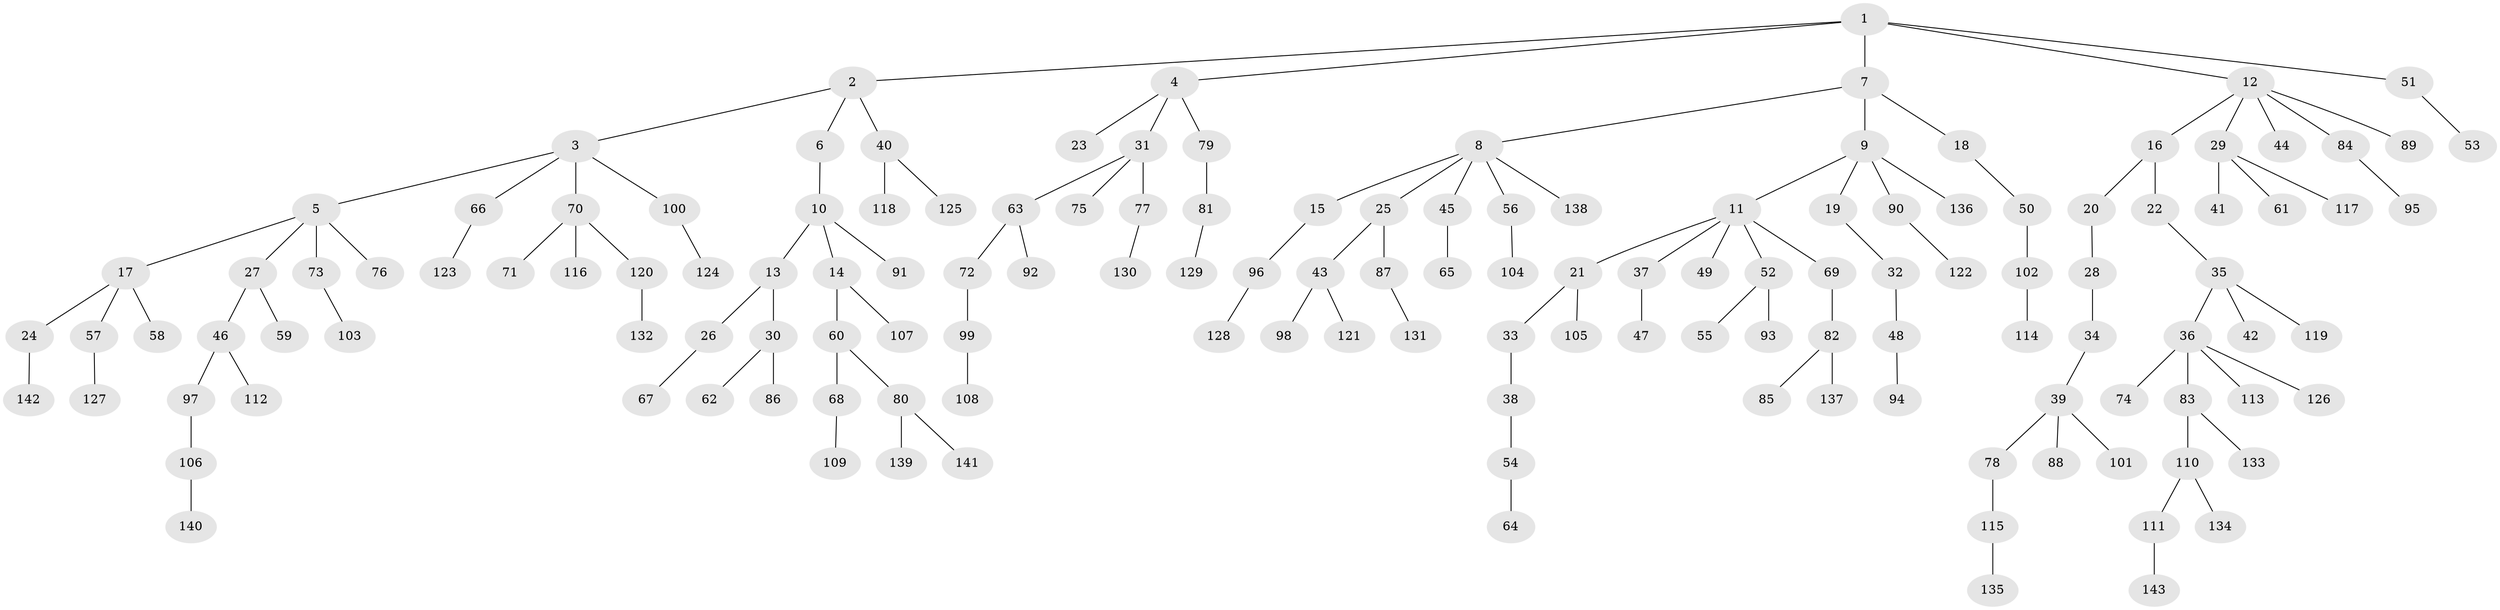 // coarse degree distribution, {5: 0.04950495049504951, 4: 0.06930693069306931, 3: 0.12871287128712872, 2: 0.31683168316831684, 1: 0.43564356435643564}
// Generated by graph-tools (version 1.1) at 2025/51/03/04/25 22:51:44]
// undirected, 143 vertices, 142 edges
graph export_dot {
  node [color=gray90,style=filled];
  1;
  2;
  3;
  4;
  5;
  6;
  7;
  8;
  9;
  10;
  11;
  12;
  13;
  14;
  15;
  16;
  17;
  18;
  19;
  20;
  21;
  22;
  23;
  24;
  25;
  26;
  27;
  28;
  29;
  30;
  31;
  32;
  33;
  34;
  35;
  36;
  37;
  38;
  39;
  40;
  41;
  42;
  43;
  44;
  45;
  46;
  47;
  48;
  49;
  50;
  51;
  52;
  53;
  54;
  55;
  56;
  57;
  58;
  59;
  60;
  61;
  62;
  63;
  64;
  65;
  66;
  67;
  68;
  69;
  70;
  71;
  72;
  73;
  74;
  75;
  76;
  77;
  78;
  79;
  80;
  81;
  82;
  83;
  84;
  85;
  86;
  87;
  88;
  89;
  90;
  91;
  92;
  93;
  94;
  95;
  96;
  97;
  98;
  99;
  100;
  101;
  102;
  103;
  104;
  105;
  106;
  107;
  108;
  109;
  110;
  111;
  112;
  113;
  114;
  115;
  116;
  117;
  118;
  119;
  120;
  121;
  122;
  123;
  124;
  125;
  126;
  127;
  128;
  129;
  130;
  131;
  132;
  133;
  134;
  135;
  136;
  137;
  138;
  139;
  140;
  141;
  142;
  143;
  1 -- 2;
  1 -- 4;
  1 -- 7;
  1 -- 12;
  1 -- 51;
  2 -- 3;
  2 -- 6;
  2 -- 40;
  3 -- 5;
  3 -- 66;
  3 -- 70;
  3 -- 100;
  4 -- 23;
  4 -- 31;
  4 -- 79;
  5 -- 17;
  5 -- 27;
  5 -- 73;
  5 -- 76;
  6 -- 10;
  7 -- 8;
  7 -- 9;
  7 -- 18;
  8 -- 15;
  8 -- 25;
  8 -- 45;
  8 -- 56;
  8 -- 138;
  9 -- 11;
  9 -- 19;
  9 -- 90;
  9 -- 136;
  10 -- 13;
  10 -- 14;
  10 -- 91;
  11 -- 21;
  11 -- 37;
  11 -- 49;
  11 -- 52;
  11 -- 69;
  12 -- 16;
  12 -- 29;
  12 -- 44;
  12 -- 84;
  12 -- 89;
  13 -- 26;
  13 -- 30;
  14 -- 60;
  14 -- 107;
  15 -- 96;
  16 -- 20;
  16 -- 22;
  17 -- 24;
  17 -- 57;
  17 -- 58;
  18 -- 50;
  19 -- 32;
  20 -- 28;
  21 -- 33;
  21 -- 105;
  22 -- 35;
  24 -- 142;
  25 -- 43;
  25 -- 87;
  26 -- 67;
  27 -- 46;
  27 -- 59;
  28 -- 34;
  29 -- 41;
  29 -- 61;
  29 -- 117;
  30 -- 62;
  30 -- 86;
  31 -- 63;
  31 -- 75;
  31 -- 77;
  32 -- 48;
  33 -- 38;
  34 -- 39;
  35 -- 36;
  35 -- 42;
  35 -- 119;
  36 -- 74;
  36 -- 83;
  36 -- 113;
  36 -- 126;
  37 -- 47;
  38 -- 54;
  39 -- 78;
  39 -- 88;
  39 -- 101;
  40 -- 118;
  40 -- 125;
  43 -- 98;
  43 -- 121;
  45 -- 65;
  46 -- 97;
  46 -- 112;
  48 -- 94;
  50 -- 102;
  51 -- 53;
  52 -- 55;
  52 -- 93;
  54 -- 64;
  56 -- 104;
  57 -- 127;
  60 -- 68;
  60 -- 80;
  63 -- 72;
  63 -- 92;
  66 -- 123;
  68 -- 109;
  69 -- 82;
  70 -- 71;
  70 -- 116;
  70 -- 120;
  72 -- 99;
  73 -- 103;
  77 -- 130;
  78 -- 115;
  79 -- 81;
  80 -- 139;
  80 -- 141;
  81 -- 129;
  82 -- 85;
  82 -- 137;
  83 -- 110;
  83 -- 133;
  84 -- 95;
  87 -- 131;
  90 -- 122;
  96 -- 128;
  97 -- 106;
  99 -- 108;
  100 -- 124;
  102 -- 114;
  106 -- 140;
  110 -- 111;
  110 -- 134;
  111 -- 143;
  115 -- 135;
  120 -- 132;
}
